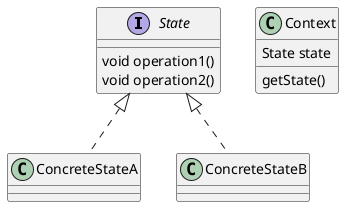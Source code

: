 @startuml
'https://plantuml.com/class-diagram

interface State{
    void operation1()
    void operation2()
}

State <|.. ConcreteStateA
State <|.. ConcreteStateB

class Context{
    State state
    getState()
}
@enduml
